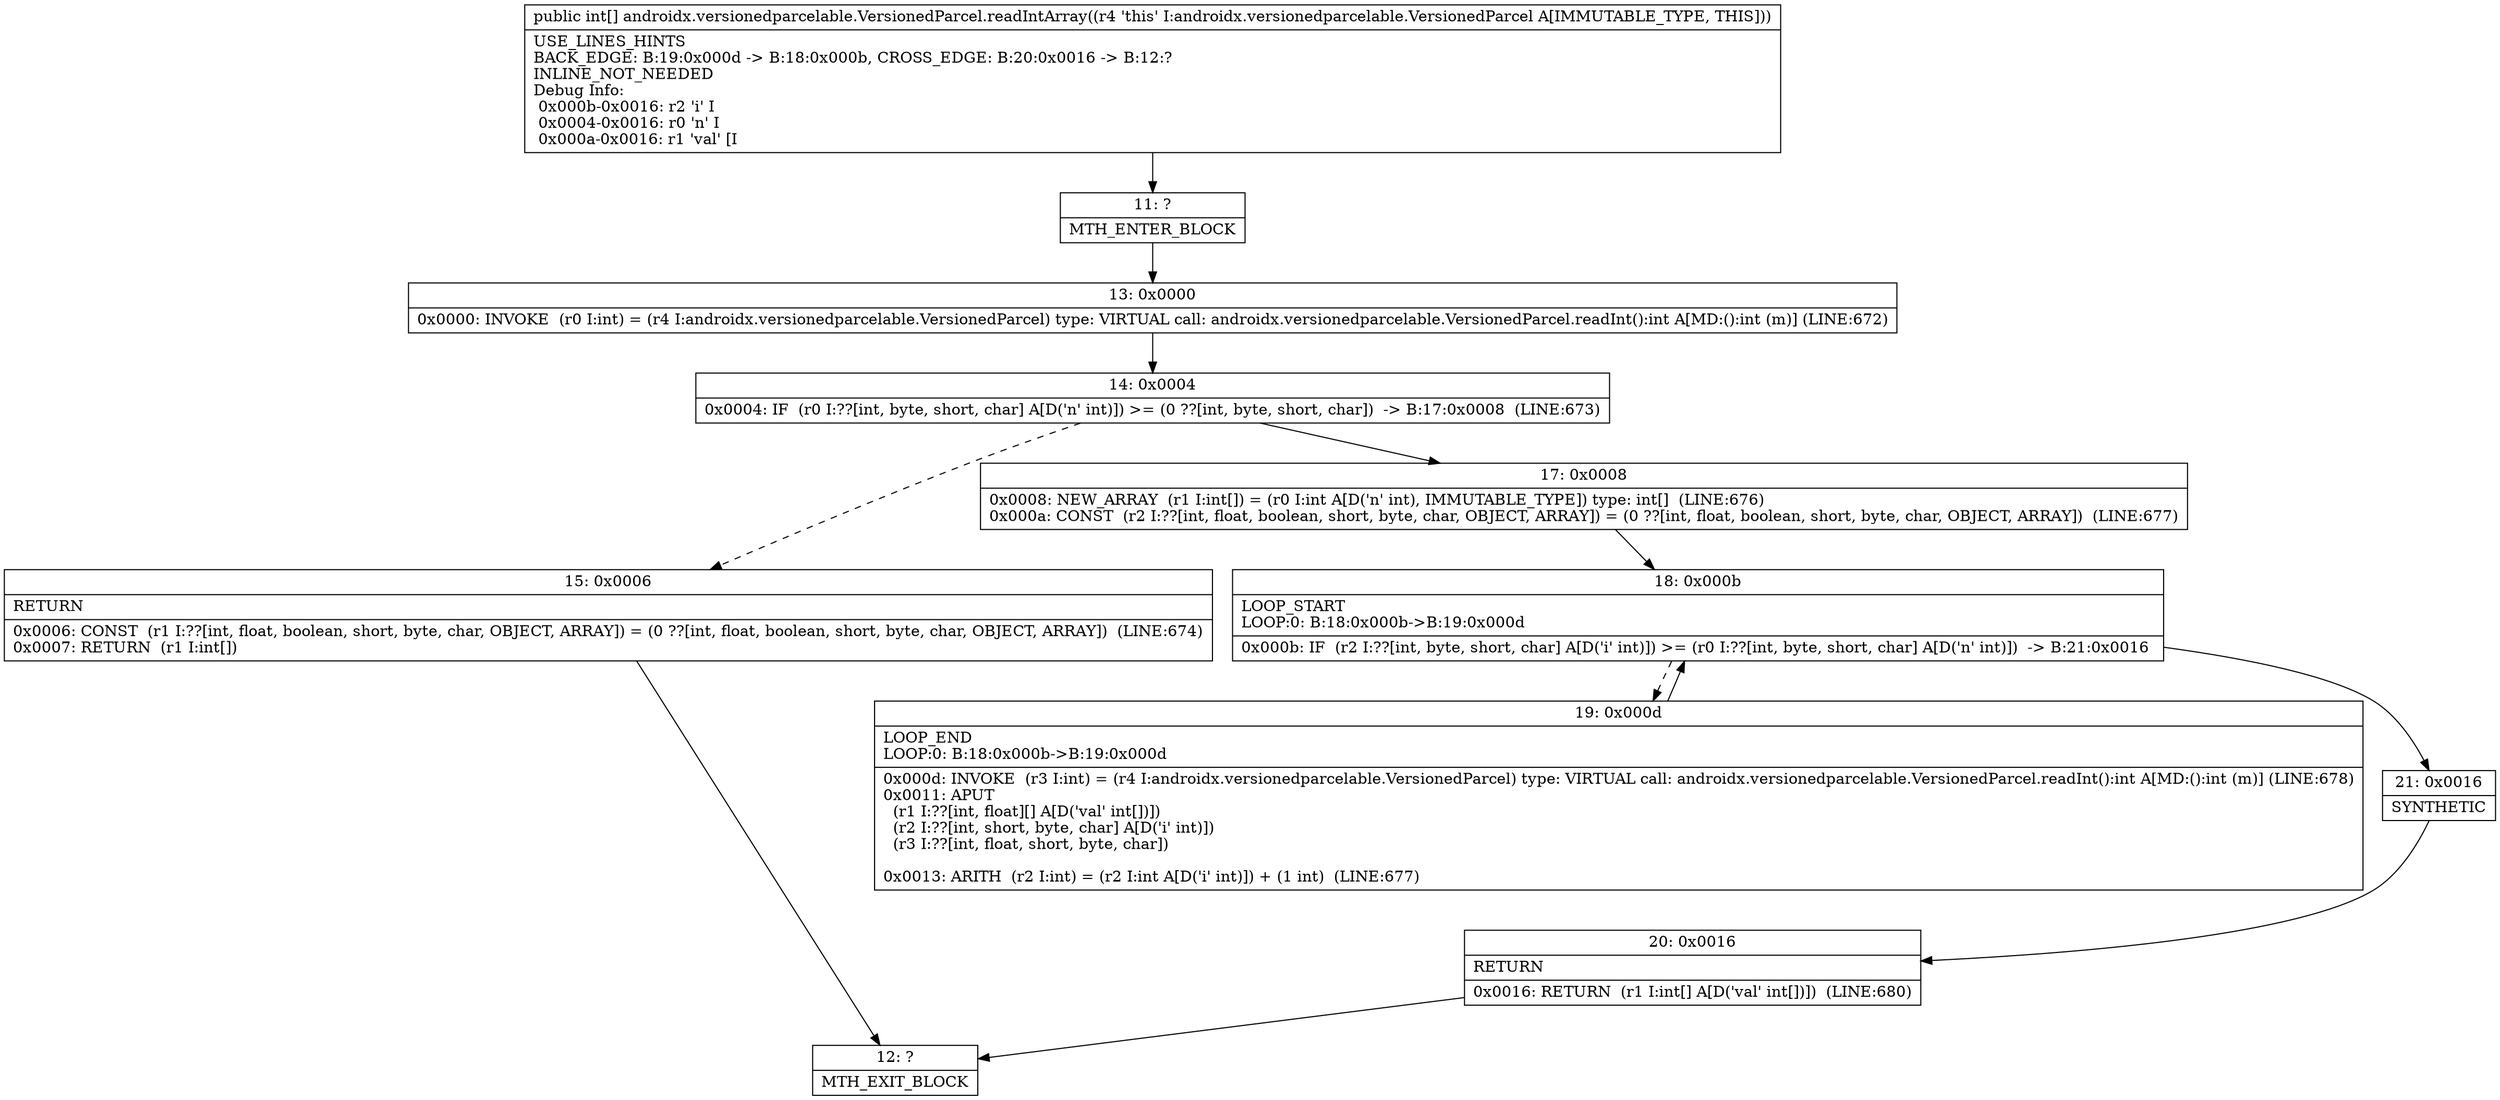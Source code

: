 digraph "CFG forandroidx.versionedparcelable.VersionedParcel.readIntArray()[I" {
Node_11 [shape=record,label="{11\:\ ?|MTH_ENTER_BLOCK\l}"];
Node_13 [shape=record,label="{13\:\ 0x0000|0x0000: INVOKE  (r0 I:int) = (r4 I:androidx.versionedparcelable.VersionedParcel) type: VIRTUAL call: androidx.versionedparcelable.VersionedParcel.readInt():int A[MD:():int (m)] (LINE:672)\l}"];
Node_14 [shape=record,label="{14\:\ 0x0004|0x0004: IF  (r0 I:??[int, byte, short, char] A[D('n' int)]) \>= (0 ??[int, byte, short, char])  \-\> B:17:0x0008  (LINE:673)\l}"];
Node_15 [shape=record,label="{15\:\ 0x0006|RETURN\l|0x0006: CONST  (r1 I:??[int, float, boolean, short, byte, char, OBJECT, ARRAY]) = (0 ??[int, float, boolean, short, byte, char, OBJECT, ARRAY])  (LINE:674)\l0x0007: RETURN  (r1 I:int[]) \l}"];
Node_12 [shape=record,label="{12\:\ ?|MTH_EXIT_BLOCK\l}"];
Node_17 [shape=record,label="{17\:\ 0x0008|0x0008: NEW_ARRAY  (r1 I:int[]) = (r0 I:int A[D('n' int), IMMUTABLE_TYPE]) type: int[]  (LINE:676)\l0x000a: CONST  (r2 I:??[int, float, boolean, short, byte, char, OBJECT, ARRAY]) = (0 ??[int, float, boolean, short, byte, char, OBJECT, ARRAY])  (LINE:677)\l}"];
Node_18 [shape=record,label="{18\:\ 0x000b|LOOP_START\lLOOP:0: B:18:0x000b\-\>B:19:0x000d\l|0x000b: IF  (r2 I:??[int, byte, short, char] A[D('i' int)]) \>= (r0 I:??[int, byte, short, char] A[D('n' int)])  \-\> B:21:0x0016 \l}"];
Node_19 [shape=record,label="{19\:\ 0x000d|LOOP_END\lLOOP:0: B:18:0x000b\-\>B:19:0x000d\l|0x000d: INVOKE  (r3 I:int) = (r4 I:androidx.versionedparcelable.VersionedParcel) type: VIRTUAL call: androidx.versionedparcelable.VersionedParcel.readInt():int A[MD:():int (m)] (LINE:678)\l0x0011: APUT  \l  (r1 I:??[int, float][] A[D('val' int[])])\l  (r2 I:??[int, short, byte, char] A[D('i' int)])\l  (r3 I:??[int, float, short, byte, char])\l \l0x0013: ARITH  (r2 I:int) = (r2 I:int A[D('i' int)]) + (1 int)  (LINE:677)\l}"];
Node_21 [shape=record,label="{21\:\ 0x0016|SYNTHETIC\l}"];
Node_20 [shape=record,label="{20\:\ 0x0016|RETURN\l|0x0016: RETURN  (r1 I:int[] A[D('val' int[])])  (LINE:680)\l}"];
MethodNode[shape=record,label="{public int[] androidx.versionedparcelable.VersionedParcel.readIntArray((r4 'this' I:androidx.versionedparcelable.VersionedParcel A[IMMUTABLE_TYPE, THIS]))  | USE_LINES_HINTS\lBACK_EDGE: B:19:0x000d \-\> B:18:0x000b, CROSS_EDGE: B:20:0x0016 \-\> B:12:?\lINLINE_NOT_NEEDED\lDebug Info:\l  0x000b\-0x0016: r2 'i' I\l  0x0004\-0x0016: r0 'n' I\l  0x000a\-0x0016: r1 'val' [I\l}"];
MethodNode -> Node_11;Node_11 -> Node_13;
Node_13 -> Node_14;
Node_14 -> Node_15[style=dashed];
Node_14 -> Node_17;
Node_15 -> Node_12;
Node_17 -> Node_18;
Node_18 -> Node_19[style=dashed];
Node_18 -> Node_21;
Node_19 -> Node_18;
Node_21 -> Node_20;
Node_20 -> Node_12;
}

